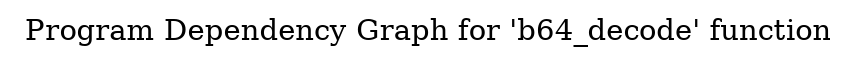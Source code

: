digraph "Program Dependency Graph for 'b64_decode' function" {
	label="Program Dependency Graph for 'b64_decode' function";

}
